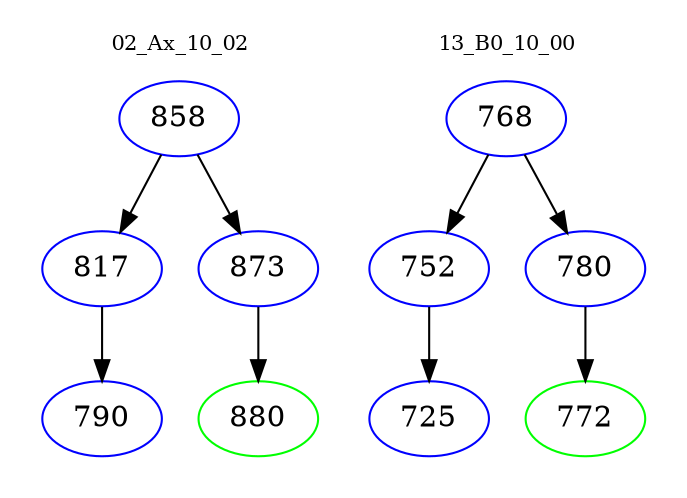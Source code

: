 digraph{
subgraph cluster_0 {
color = white
label = "02_Ax_10_02";
fontsize=10;
T0_858 [label="858", color="blue"]
T0_858 -> T0_817 [color="black"]
T0_817 [label="817", color="blue"]
T0_817 -> T0_790 [color="black"]
T0_790 [label="790", color="blue"]
T0_858 -> T0_873 [color="black"]
T0_873 [label="873", color="blue"]
T0_873 -> T0_880 [color="black"]
T0_880 [label="880", color="green"]
}
subgraph cluster_1 {
color = white
label = "13_B0_10_00";
fontsize=10;
T1_768 [label="768", color="blue"]
T1_768 -> T1_752 [color="black"]
T1_752 [label="752", color="blue"]
T1_752 -> T1_725 [color="black"]
T1_725 [label="725", color="blue"]
T1_768 -> T1_780 [color="black"]
T1_780 [label="780", color="blue"]
T1_780 -> T1_772 [color="black"]
T1_772 [label="772", color="green"]
}
}
